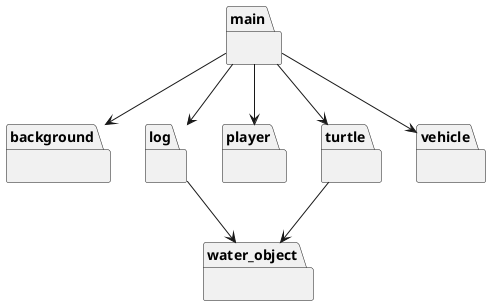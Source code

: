 @startuml packages
set namespaceSeparator none
package "background" as background {
}
package "log" as log {
}
package "main" as main {
}
package "player" as player {
}
package "turtle" as turtle {
}
package "vehicle" as vehicle {
}
package "water_object" as water_object {
}
log --> water_object
main --> background
main --> log
main --> player
main --> turtle
main --> vehicle
turtle --> water_object
@enduml
